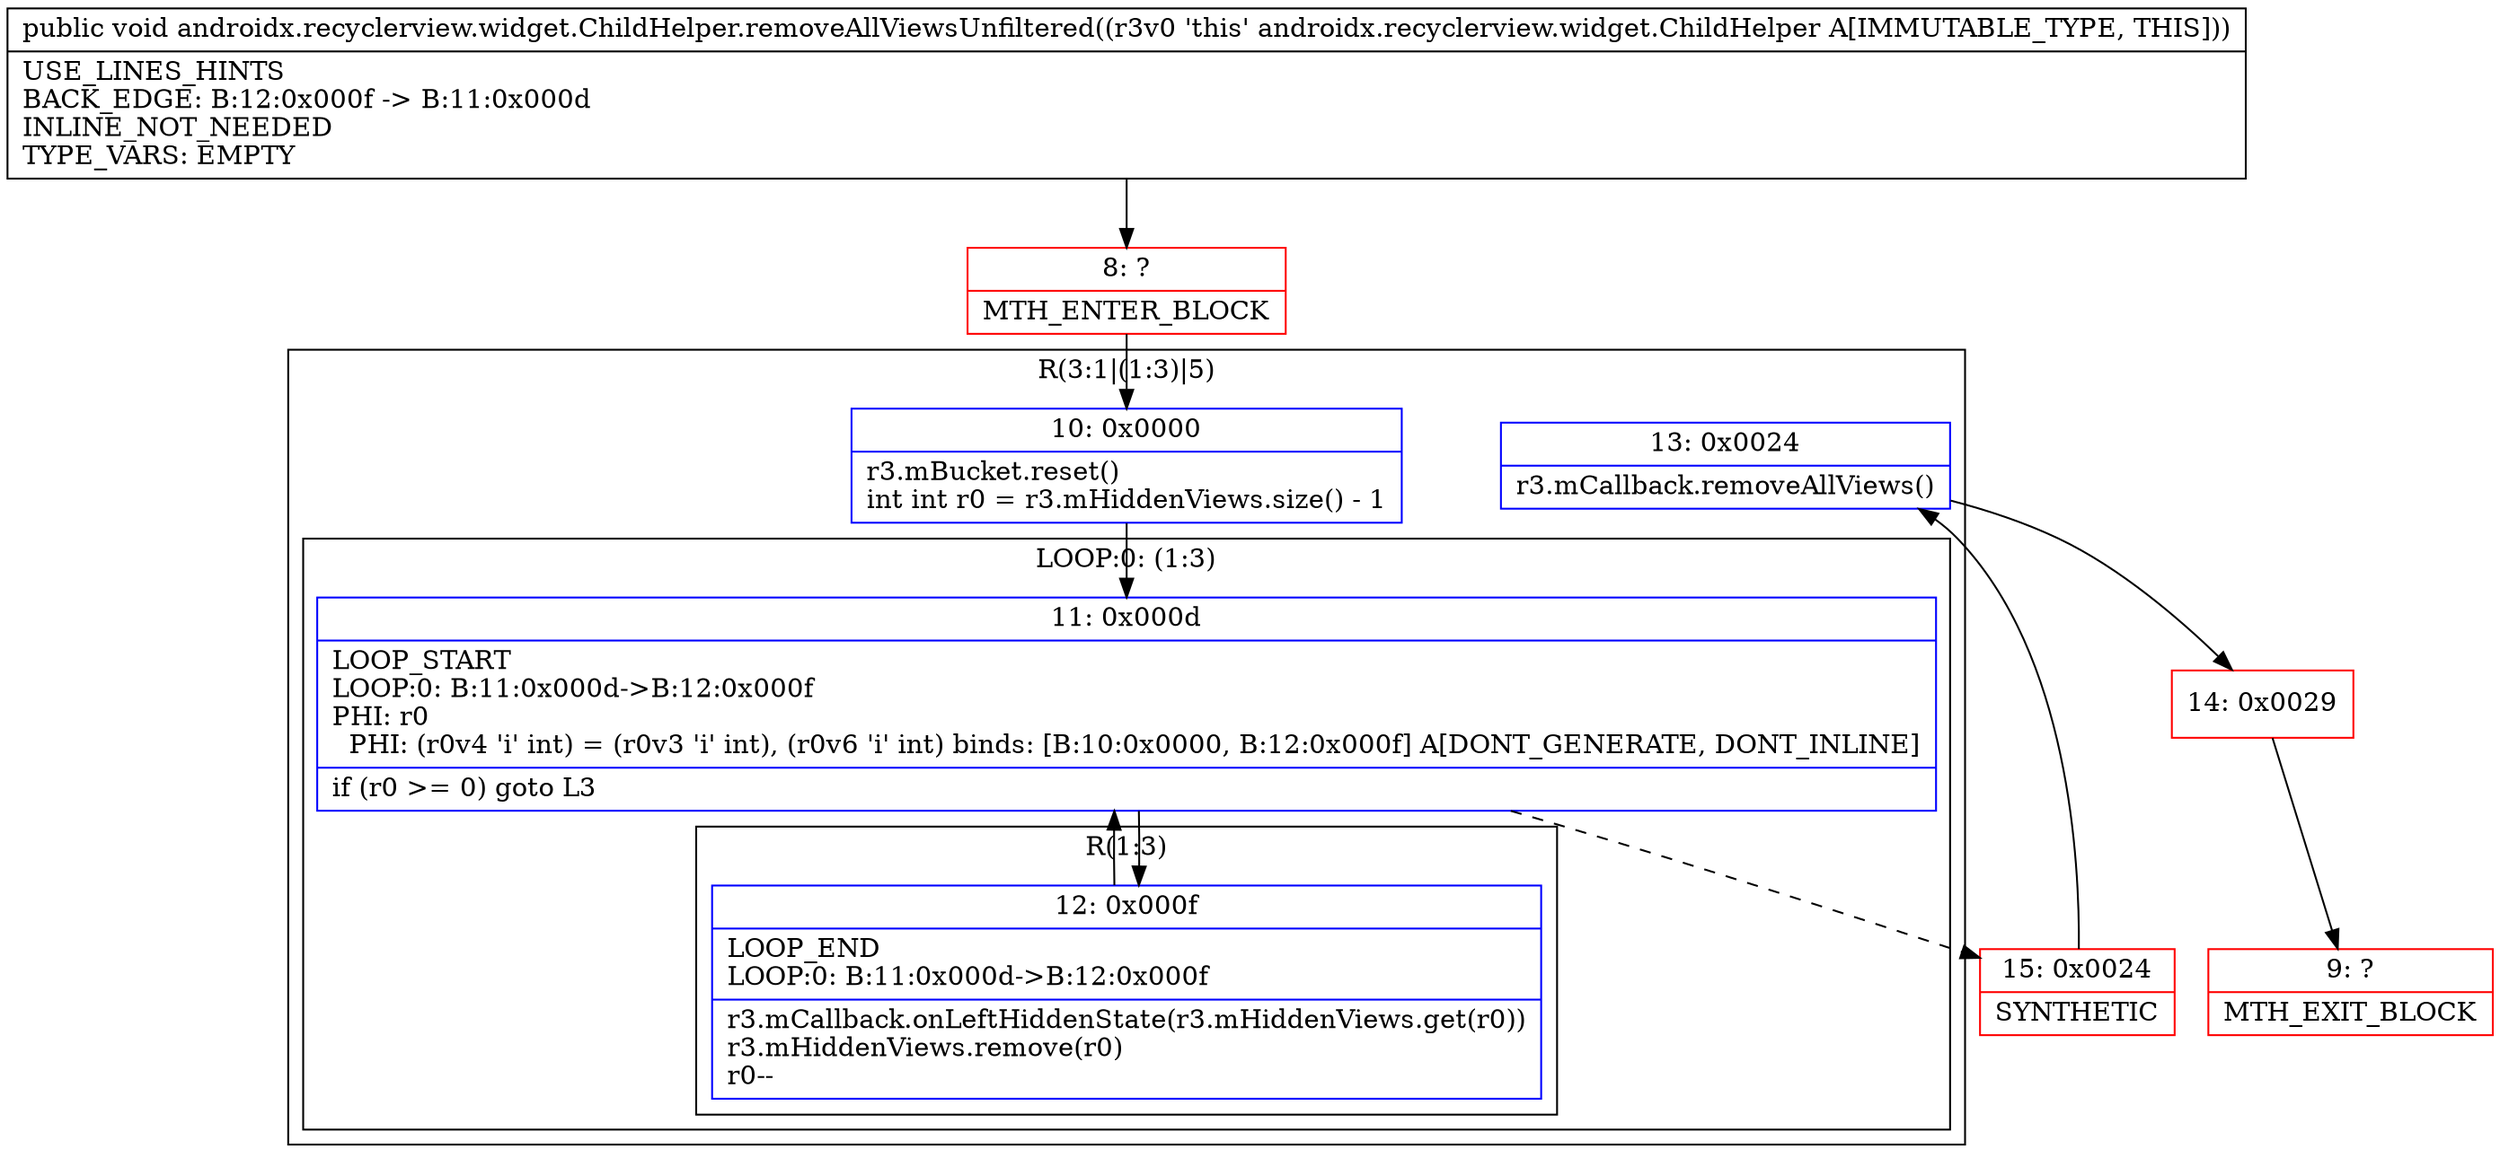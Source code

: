 digraph "CFG forandroidx.recyclerview.widget.ChildHelper.removeAllViewsUnfiltered()V" {
subgraph cluster_Region_1253545489 {
label = "R(3:1|(1:3)|5)";
node [shape=record,color=blue];
Node_10 [shape=record,label="{10\:\ 0x0000|r3.mBucket.reset()\lint int r0 = r3.mHiddenViews.size() \- 1\l}"];
subgraph cluster_LoopRegion_2005348518 {
label = "LOOP:0: (1:3)";
node [shape=record,color=blue];
Node_11 [shape=record,label="{11\:\ 0x000d|LOOP_START\lLOOP:0: B:11:0x000d\-\>B:12:0x000f\lPHI: r0 \l  PHI: (r0v4 'i' int) = (r0v3 'i' int), (r0v6 'i' int) binds: [B:10:0x0000, B:12:0x000f] A[DONT_GENERATE, DONT_INLINE]\l|if (r0 \>= 0) goto L3\l}"];
subgraph cluster_Region_1596390038 {
label = "R(1:3)";
node [shape=record,color=blue];
Node_12 [shape=record,label="{12\:\ 0x000f|LOOP_END\lLOOP:0: B:11:0x000d\-\>B:12:0x000f\l|r3.mCallback.onLeftHiddenState(r3.mHiddenViews.get(r0))\lr3.mHiddenViews.remove(r0)\lr0\-\-\l}"];
}
}
Node_13 [shape=record,label="{13\:\ 0x0024|r3.mCallback.removeAllViews()\l}"];
}
Node_8 [shape=record,color=red,label="{8\:\ ?|MTH_ENTER_BLOCK\l}"];
Node_15 [shape=record,color=red,label="{15\:\ 0x0024|SYNTHETIC\l}"];
Node_14 [shape=record,color=red,label="{14\:\ 0x0029}"];
Node_9 [shape=record,color=red,label="{9\:\ ?|MTH_EXIT_BLOCK\l}"];
MethodNode[shape=record,label="{public void androidx.recyclerview.widget.ChildHelper.removeAllViewsUnfiltered((r3v0 'this' androidx.recyclerview.widget.ChildHelper A[IMMUTABLE_TYPE, THIS]))  | USE_LINES_HINTS\lBACK_EDGE: B:12:0x000f \-\> B:11:0x000d\lINLINE_NOT_NEEDED\lTYPE_VARS: EMPTY\l}"];
MethodNode -> Node_8;Node_10 -> Node_11;
Node_11 -> Node_12;
Node_11 -> Node_15[style=dashed];
Node_12 -> Node_11;
Node_13 -> Node_14;
Node_8 -> Node_10;
Node_15 -> Node_13;
Node_14 -> Node_9;
}

